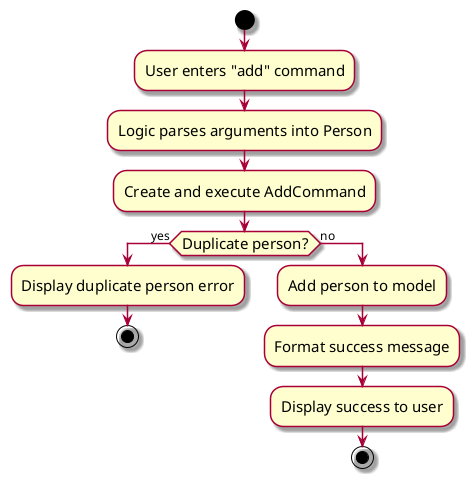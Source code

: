 @startuml
skin rose
skinparam ActivityFontSize 15
skinparam ArrowFontSize 12
start
:User enters "add" command;
:Logic parses arguments into Person;
:Create and execute AddCommand;
if (Duplicate person?) then (yes)
  :Display duplicate person error;
  stop
else (no)
  :Add person to model;
  :Format success message;
  :Display success to user;
  stop
endif
@enduml
